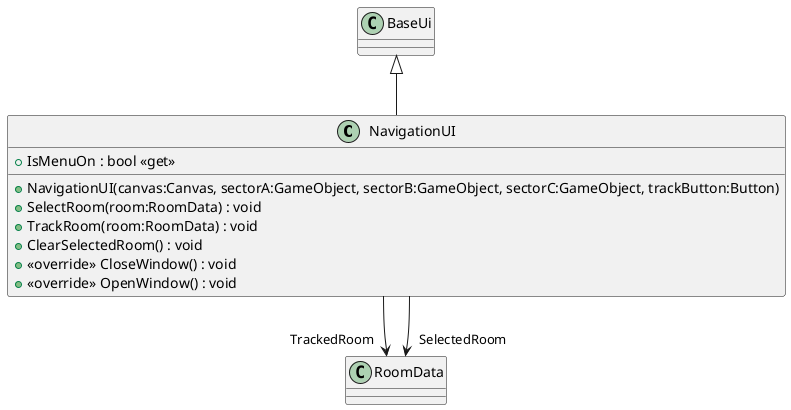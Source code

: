 @startuml
class NavigationUI {
    + IsMenuOn : bool <<get>>
    + NavigationUI(canvas:Canvas, sectorA:GameObject, sectorB:GameObject, sectorC:GameObject, trackButton:Button)
    + SelectRoom(room:RoomData) : void
    + TrackRoom(room:RoomData) : void
    + ClearSelectedRoom() : void
    + <<override>> CloseWindow() : void
    + <<override>> OpenWindow() : void
}
BaseUi <|-- NavigationUI
NavigationUI --> "TrackedRoom" RoomData
NavigationUI --> "SelectedRoom" RoomData
@enduml

